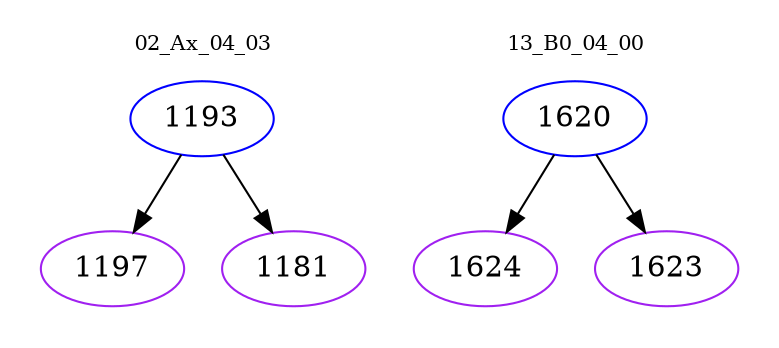 digraph{
subgraph cluster_0 {
color = white
label = "02_Ax_04_03";
fontsize=10;
T0_1193 [label="1193", color="blue"]
T0_1193 -> T0_1197 [color="black"]
T0_1197 [label="1197", color="purple"]
T0_1193 -> T0_1181 [color="black"]
T0_1181 [label="1181", color="purple"]
}
subgraph cluster_1 {
color = white
label = "13_B0_04_00";
fontsize=10;
T1_1620 [label="1620", color="blue"]
T1_1620 -> T1_1624 [color="black"]
T1_1624 [label="1624", color="purple"]
T1_1620 -> T1_1623 [color="black"]
T1_1623 [label="1623", color="purple"]
}
}
